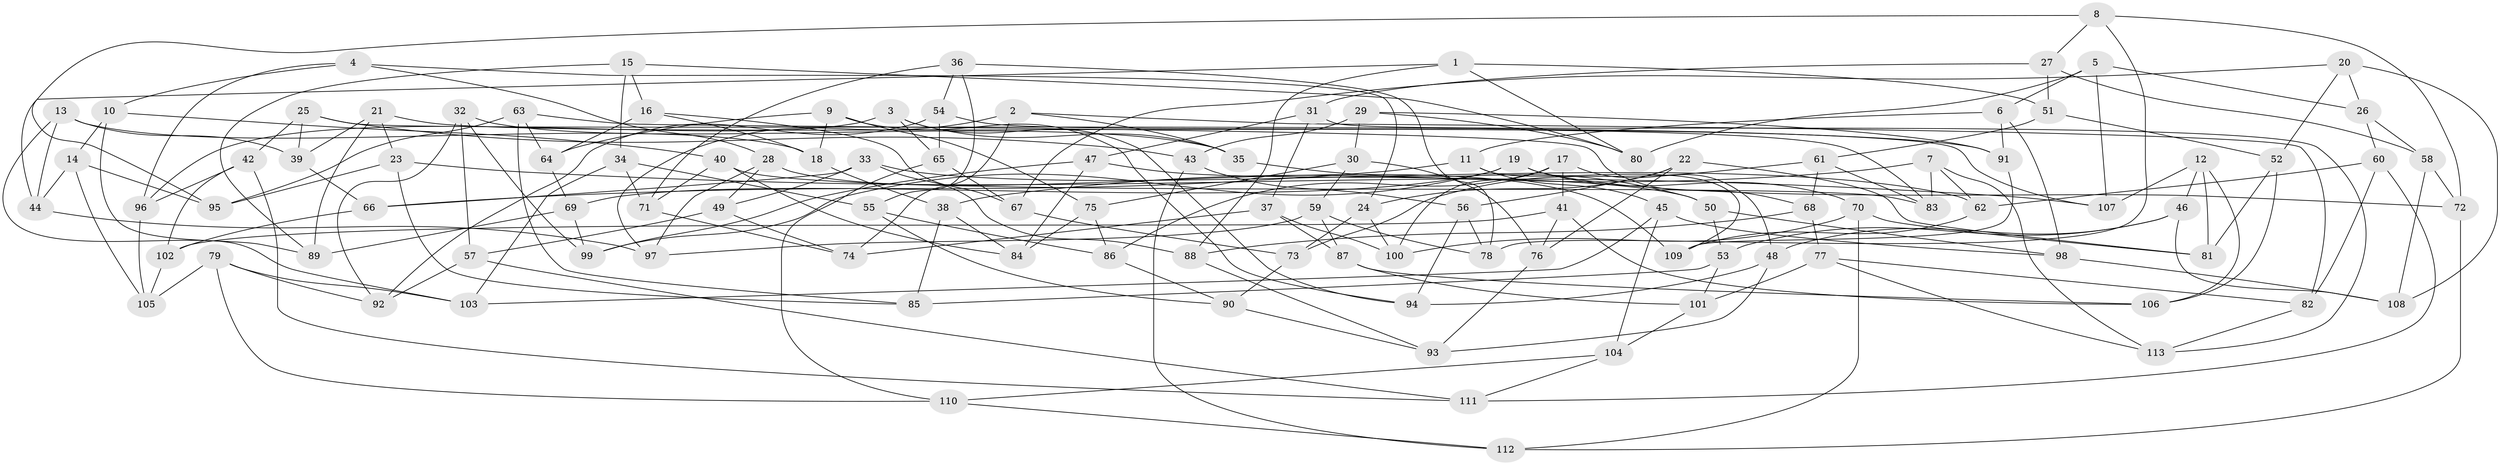 // Generated by graph-tools (version 1.1) at 2025/16/03/09/25 04:16:43]
// undirected, 113 vertices, 226 edges
graph export_dot {
graph [start="1"]
  node [color=gray90,style=filled];
  1;
  2;
  3;
  4;
  5;
  6;
  7;
  8;
  9;
  10;
  11;
  12;
  13;
  14;
  15;
  16;
  17;
  18;
  19;
  20;
  21;
  22;
  23;
  24;
  25;
  26;
  27;
  28;
  29;
  30;
  31;
  32;
  33;
  34;
  35;
  36;
  37;
  38;
  39;
  40;
  41;
  42;
  43;
  44;
  45;
  46;
  47;
  48;
  49;
  50;
  51;
  52;
  53;
  54;
  55;
  56;
  57;
  58;
  59;
  60;
  61;
  62;
  63;
  64;
  65;
  66;
  67;
  68;
  69;
  70;
  71;
  72;
  73;
  74;
  75;
  76;
  77;
  78;
  79;
  80;
  81;
  82;
  83;
  84;
  85;
  86;
  87;
  88;
  89;
  90;
  91;
  92;
  93;
  94;
  95;
  96;
  97;
  98;
  99;
  100;
  101;
  102;
  103;
  104;
  105;
  106;
  107;
  108;
  109;
  110;
  111;
  112;
  113;
  1 -- 88;
  1 -- 51;
  1 -- 44;
  1 -- 80;
  2 -- 35;
  2 -- 82;
  2 -- 74;
  2 -- 97;
  3 -- 65;
  3 -- 96;
  3 -- 94;
  3 -- 35;
  4 -- 24;
  4 -- 10;
  4 -- 96;
  4 -- 28;
  5 -- 107;
  5 -- 26;
  5 -- 6;
  5 -- 80;
  6 -- 98;
  6 -- 91;
  6 -- 11;
  7 -- 62;
  7 -- 113;
  7 -- 83;
  7 -- 38;
  8 -- 95;
  8 -- 72;
  8 -- 78;
  8 -- 27;
  9 -- 64;
  9 -- 94;
  9 -- 18;
  9 -- 75;
  10 -- 14;
  10 -- 89;
  10 -- 40;
  11 -- 66;
  11 -- 45;
  11 -- 109;
  12 -- 81;
  12 -- 106;
  12 -- 107;
  12 -- 46;
  13 -- 44;
  13 -- 39;
  13 -- 103;
  13 -- 18;
  14 -- 44;
  14 -- 105;
  14 -- 95;
  15 -- 80;
  15 -- 89;
  15 -- 34;
  15 -- 16;
  16 -- 18;
  16 -- 64;
  16 -- 67;
  17 -- 41;
  17 -- 100;
  17 -- 48;
  17 -- 86;
  18 -- 38;
  19 -- 72;
  19 -- 99;
  19 -- 70;
  19 -- 69;
  20 -- 67;
  20 -- 52;
  20 -- 108;
  20 -- 26;
  21 -- 91;
  21 -- 23;
  21 -- 39;
  21 -- 89;
  22 -- 81;
  22 -- 76;
  22 -- 24;
  22 -- 56;
  23 -- 107;
  23 -- 95;
  23 -- 85;
  24 -- 73;
  24 -- 100;
  25 -- 42;
  25 -- 39;
  25 -- 107;
  25 -- 43;
  26 -- 58;
  26 -- 60;
  27 -- 58;
  27 -- 31;
  27 -- 51;
  28 -- 49;
  28 -- 97;
  28 -- 109;
  29 -- 91;
  29 -- 80;
  29 -- 43;
  29 -- 30;
  30 -- 76;
  30 -- 59;
  30 -- 75;
  31 -- 113;
  31 -- 37;
  31 -- 47;
  32 -- 99;
  32 -- 92;
  32 -- 35;
  32 -- 57;
  33 -- 49;
  33 -- 88;
  33 -- 62;
  33 -- 66;
  34 -- 103;
  34 -- 55;
  34 -- 71;
  35 -- 50;
  36 -- 55;
  36 -- 78;
  36 -- 71;
  36 -- 54;
  37 -- 87;
  37 -- 74;
  37 -- 100;
  38 -- 85;
  38 -- 84;
  39 -- 66;
  40 -- 71;
  40 -- 83;
  40 -- 84;
  41 -- 102;
  41 -- 106;
  41 -- 76;
  42 -- 111;
  42 -- 96;
  42 -- 102;
  43 -- 112;
  43 -- 56;
  44 -- 97;
  45 -- 104;
  45 -- 103;
  45 -- 98;
  46 -- 108;
  46 -- 53;
  46 -- 48;
  47 -- 99;
  47 -- 50;
  47 -- 84;
  48 -- 93;
  48 -- 94;
  49 -- 74;
  49 -- 57;
  50 -- 53;
  50 -- 98;
  51 -- 61;
  51 -- 52;
  52 -- 106;
  52 -- 81;
  53 -- 101;
  53 -- 85;
  54 -- 83;
  54 -- 65;
  54 -- 92;
  55 -- 86;
  55 -- 90;
  56 -- 78;
  56 -- 94;
  57 -- 92;
  57 -- 111;
  58 -- 108;
  58 -- 72;
  59 -- 87;
  59 -- 97;
  59 -- 78;
  60 -- 82;
  60 -- 62;
  60 -- 111;
  61 -- 68;
  61 -- 73;
  61 -- 83;
  62 -- 109;
  63 -- 64;
  63 -- 85;
  63 -- 95;
  63 -- 68;
  64 -- 69;
  65 -- 110;
  65 -- 67;
  66 -- 102;
  67 -- 73;
  68 -- 88;
  68 -- 77;
  69 -- 89;
  69 -- 99;
  70 -- 100;
  70 -- 81;
  70 -- 112;
  71 -- 74;
  72 -- 112;
  73 -- 90;
  75 -- 84;
  75 -- 86;
  76 -- 93;
  77 -- 113;
  77 -- 101;
  77 -- 82;
  79 -- 105;
  79 -- 103;
  79 -- 110;
  79 -- 92;
  82 -- 113;
  86 -- 90;
  87 -- 101;
  87 -- 106;
  88 -- 93;
  90 -- 93;
  91 -- 109;
  96 -- 105;
  98 -- 108;
  101 -- 104;
  102 -- 105;
  104 -- 110;
  104 -- 111;
  110 -- 112;
}
